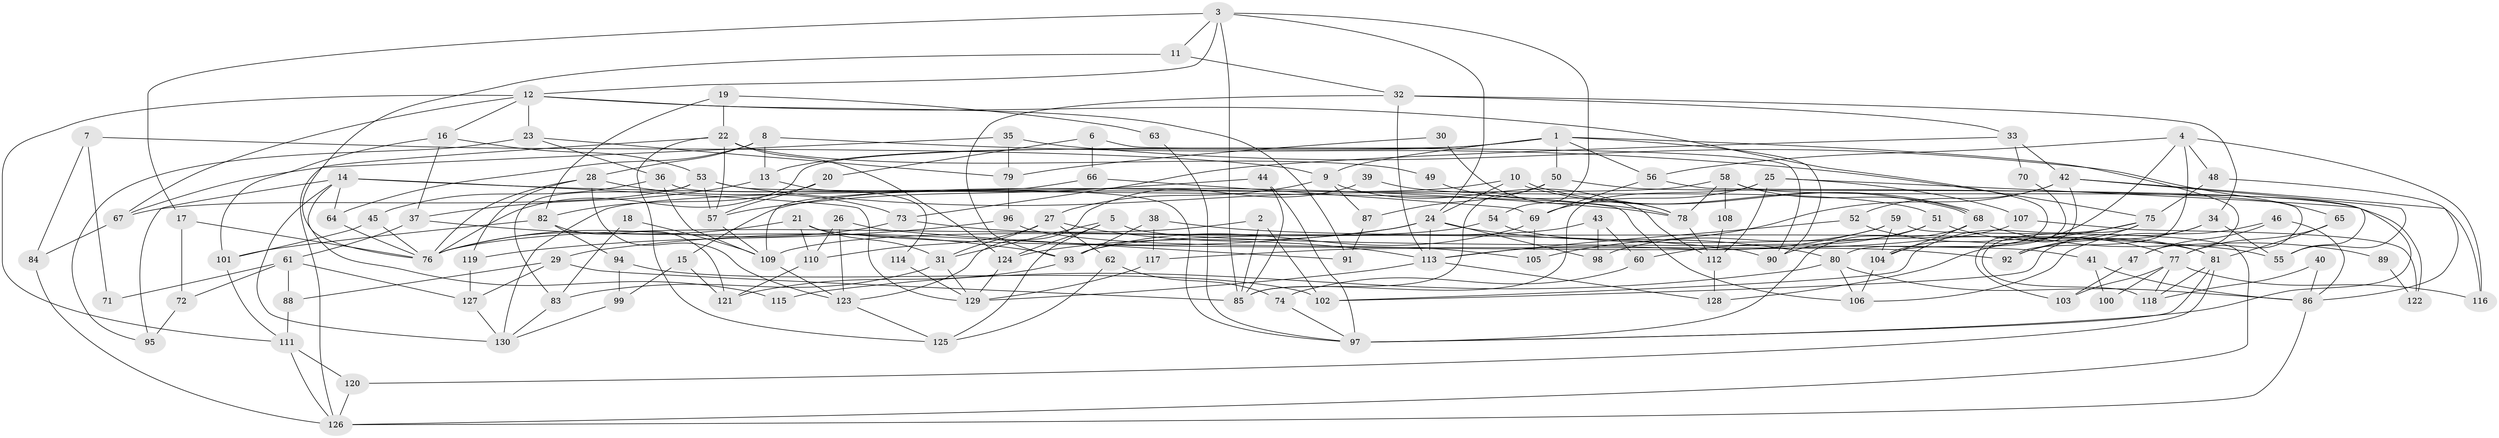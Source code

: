 // Generated by graph-tools (version 1.1) at 2025/50/03/09/25 03:50:10]
// undirected, 130 vertices, 260 edges
graph export_dot {
graph [start="1"]
  node [color=gray90,style=filled];
  1;
  2;
  3;
  4;
  5;
  6;
  7;
  8;
  9;
  10;
  11;
  12;
  13;
  14;
  15;
  16;
  17;
  18;
  19;
  20;
  21;
  22;
  23;
  24;
  25;
  26;
  27;
  28;
  29;
  30;
  31;
  32;
  33;
  34;
  35;
  36;
  37;
  38;
  39;
  40;
  41;
  42;
  43;
  44;
  45;
  46;
  47;
  48;
  49;
  50;
  51;
  52;
  53;
  54;
  55;
  56;
  57;
  58;
  59;
  60;
  61;
  62;
  63;
  64;
  65;
  66;
  67;
  68;
  69;
  70;
  71;
  72;
  73;
  74;
  75;
  76;
  77;
  78;
  79;
  80;
  81;
  82;
  83;
  84;
  85;
  86;
  87;
  88;
  89;
  90;
  91;
  92;
  93;
  94;
  95;
  96;
  97;
  98;
  99;
  100;
  101;
  102;
  103;
  104;
  105;
  106;
  107;
  108;
  109;
  110;
  111;
  112;
  113;
  114;
  115;
  116;
  117;
  118;
  119;
  120;
  121;
  122;
  123;
  124;
  125;
  126;
  127;
  128;
  129;
  130;
  1 -- 56;
  1 -- 90;
  1 -- 9;
  1 -- 13;
  1 -- 47;
  1 -- 50;
  1 -- 76;
  2 -- 85;
  2 -- 76;
  2 -- 102;
  3 -- 24;
  3 -- 12;
  3 -- 11;
  3 -- 17;
  3 -- 54;
  3 -- 85;
  4 -- 56;
  4 -- 116;
  4 -- 48;
  4 -- 92;
  4 -- 104;
  5 -- 31;
  5 -- 124;
  5 -- 41;
  5 -- 125;
  6 -- 90;
  6 -- 20;
  6 -- 66;
  7 -- 9;
  7 -- 84;
  7 -- 71;
  8 -- 75;
  8 -- 28;
  8 -- 13;
  8 -- 64;
  9 -- 27;
  9 -- 87;
  9 -- 112;
  10 -- 68;
  10 -- 68;
  10 -- 24;
  10 -- 15;
  11 -- 76;
  11 -- 32;
  12 -- 80;
  12 -- 91;
  12 -- 16;
  12 -- 23;
  12 -- 67;
  12 -- 111;
  13 -- 37;
  13 -- 114;
  14 -- 78;
  14 -- 64;
  14 -- 95;
  14 -- 115;
  14 -- 129;
  14 -- 130;
  15 -- 99;
  15 -- 121;
  16 -- 37;
  16 -- 53;
  16 -- 101;
  17 -- 76;
  17 -- 72;
  18 -- 109;
  18 -- 83;
  19 -- 82;
  19 -- 22;
  19 -- 63;
  20 -- 82;
  20 -- 57;
  21 -- 31;
  21 -- 110;
  21 -- 76;
  21 -- 92;
  22 -- 125;
  22 -- 124;
  22 -- 49;
  22 -- 57;
  22 -- 126;
  23 -- 95;
  23 -- 36;
  23 -- 79;
  24 -- 113;
  24 -- 29;
  24 -- 80;
  24 -- 98;
  24 -- 124;
  25 -- 112;
  25 -- 85;
  25 -- 55;
  25 -- 69;
  25 -- 107;
  26 -- 110;
  26 -- 123;
  26 -- 91;
  27 -- 113;
  27 -- 31;
  27 -- 62;
  27 -- 110;
  28 -- 76;
  28 -- 119;
  28 -- 73;
  28 -- 123;
  29 -- 88;
  29 -- 85;
  29 -- 127;
  30 -- 78;
  30 -- 79;
  31 -- 83;
  31 -- 129;
  32 -- 34;
  32 -- 33;
  32 -- 93;
  32 -- 113;
  33 -- 73;
  33 -- 42;
  33 -- 70;
  34 -- 55;
  34 -- 92;
  34 -- 102;
  35 -- 67;
  35 -- 65;
  35 -- 79;
  36 -- 97;
  36 -- 45;
  36 -- 109;
  37 -- 93;
  37 -- 61;
  38 -- 93;
  38 -- 55;
  38 -- 117;
  39 -- 123;
  39 -- 51;
  40 -- 86;
  40 -- 118;
  41 -- 86;
  41 -- 100;
  42 -- 52;
  42 -- 55;
  42 -- 103;
  42 -- 105;
  42 -- 116;
  43 -- 98;
  43 -- 93;
  43 -- 60;
  44 -- 57;
  44 -- 97;
  44 -- 85;
  45 -- 76;
  45 -- 101;
  46 -- 106;
  46 -- 86;
  46 -- 47;
  47 -- 103;
  48 -- 75;
  48 -- 86;
  49 -- 78;
  50 -- 85;
  50 -- 87;
  50 -- 122;
  51 -- 60;
  51 -- 81;
  51 -- 90;
  52 -- 77;
  52 -- 113;
  53 -- 106;
  53 -- 57;
  53 -- 67;
  53 -- 78;
  53 -- 83;
  54 -- 109;
  54 -- 81;
  56 -- 77;
  56 -- 69;
  57 -- 109;
  58 -- 97;
  58 -- 68;
  58 -- 78;
  58 -- 108;
  58 -- 130;
  59 -- 126;
  59 -- 113;
  59 -- 98;
  59 -- 104;
  60 -- 74;
  61 -- 127;
  61 -- 71;
  61 -- 72;
  61 -- 88;
  62 -- 125;
  62 -- 74;
  63 -- 97;
  64 -- 76;
  65 -- 77;
  65 -- 81;
  66 -- 109;
  66 -- 69;
  67 -- 84;
  68 -- 104;
  68 -- 89;
  68 -- 97;
  69 -- 93;
  69 -- 105;
  70 -- 104;
  72 -- 95;
  73 -- 76;
  73 -- 90;
  74 -- 97;
  75 -- 102;
  75 -- 92;
  75 -- 118;
  75 -- 128;
  77 -- 118;
  77 -- 103;
  77 -- 100;
  77 -- 116;
  78 -- 112;
  79 -- 96;
  80 -- 86;
  80 -- 106;
  80 -- 115;
  81 -- 120;
  81 -- 97;
  81 -- 118;
  82 -- 121;
  82 -- 101;
  82 -- 94;
  83 -- 130;
  84 -- 126;
  86 -- 126;
  87 -- 91;
  88 -- 111;
  89 -- 122;
  93 -- 121;
  94 -- 102;
  94 -- 99;
  96 -- 105;
  96 -- 119;
  99 -- 130;
  101 -- 111;
  104 -- 106;
  107 -- 117;
  107 -- 122;
  108 -- 112;
  109 -- 123;
  110 -- 121;
  111 -- 120;
  111 -- 126;
  112 -- 128;
  113 -- 128;
  113 -- 129;
  114 -- 129;
  117 -- 129;
  119 -- 127;
  120 -- 126;
  123 -- 125;
  124 -- 129;
  127 -- 130;
}
